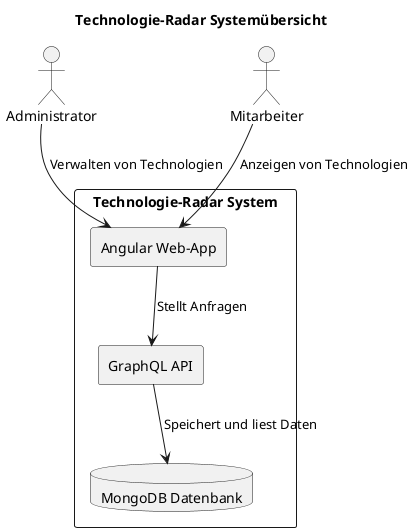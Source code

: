 @startuml
title Technologie-Radar Systemübersicht

actor Administrator
actor Mitarbeiter

rectangle "Technologie-Radar System" {
    rectangle "Angular Web-App" as WebApp
    rectangle "GraphQL API" as API
    database "MongoDB Datenbank" as DB
}

Administrator --> WebApp : Verwalten von Technologien
Mitarbeiter --> WebApp : Anzeigen von Technologien

WebApp --> API : Stellt Anfragen
API --> DB : Speichert und liest Daten

@enduml
